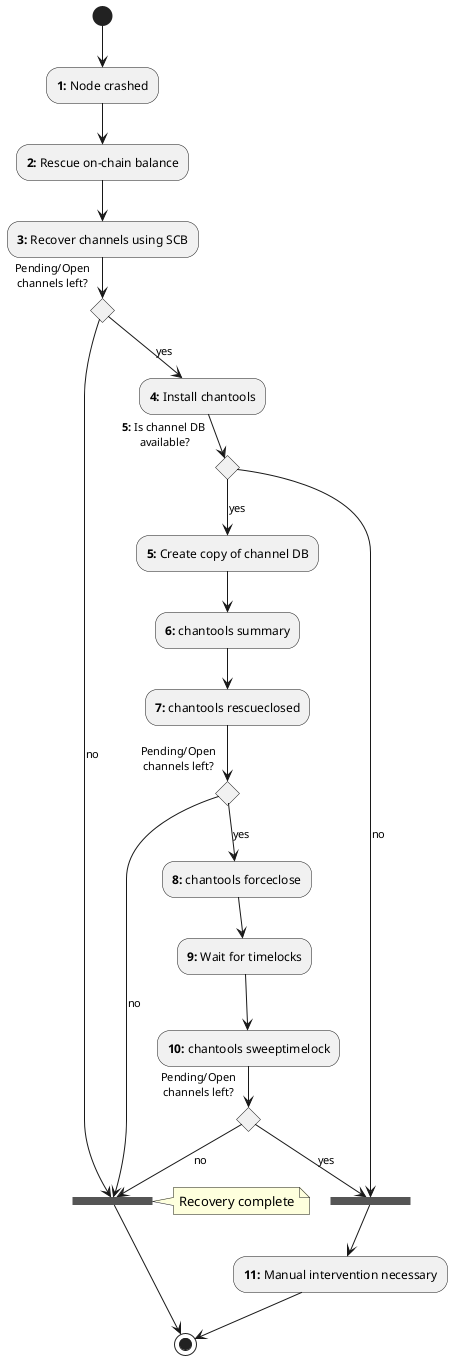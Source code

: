 @startuml

(*) --> "<b>1:</b> Node crashed"
--> "<b>2:</b> Rescue on-chain balance"
--> "<b>3:</b> Recover channels using SCB"
if "Pending/Open\nchannels left?" then
  -->[yes] "<b>4:</b> Install chantools"
  if "<b>5:</b> Is channel DB \navailable?" then
    -->[yes] "<b>5:</b> Create copy of channel DB"
    --> "<b>6:</b> chantools summary"
    --> "<b>7:</b> chantools rescueclosed"
    if "Pending/Open\nchannels left?" then
      -->[yes] "<b>8:</b> chantools forceclose"
      --> "<b>9:</b> Wait for timelocks"
      --> "<b>10:</b> chantools sweeptimelock"
      if "Pending/Open\nchannels left?" then
        -->[yes] ===MANUAL===
      else
        -->[no] ===DONE===
      endif
    else
      -->[no] ===DONE===
    endif
  else
    -->[no] ===MANUAL===
    --> "<b>11:</b> Manual intervention necessary"
    --> (*)
  endif
else
  -->[no] ===DONE===
  note right
    Recovery complete
  end note
endif

--> (*)

@enduml